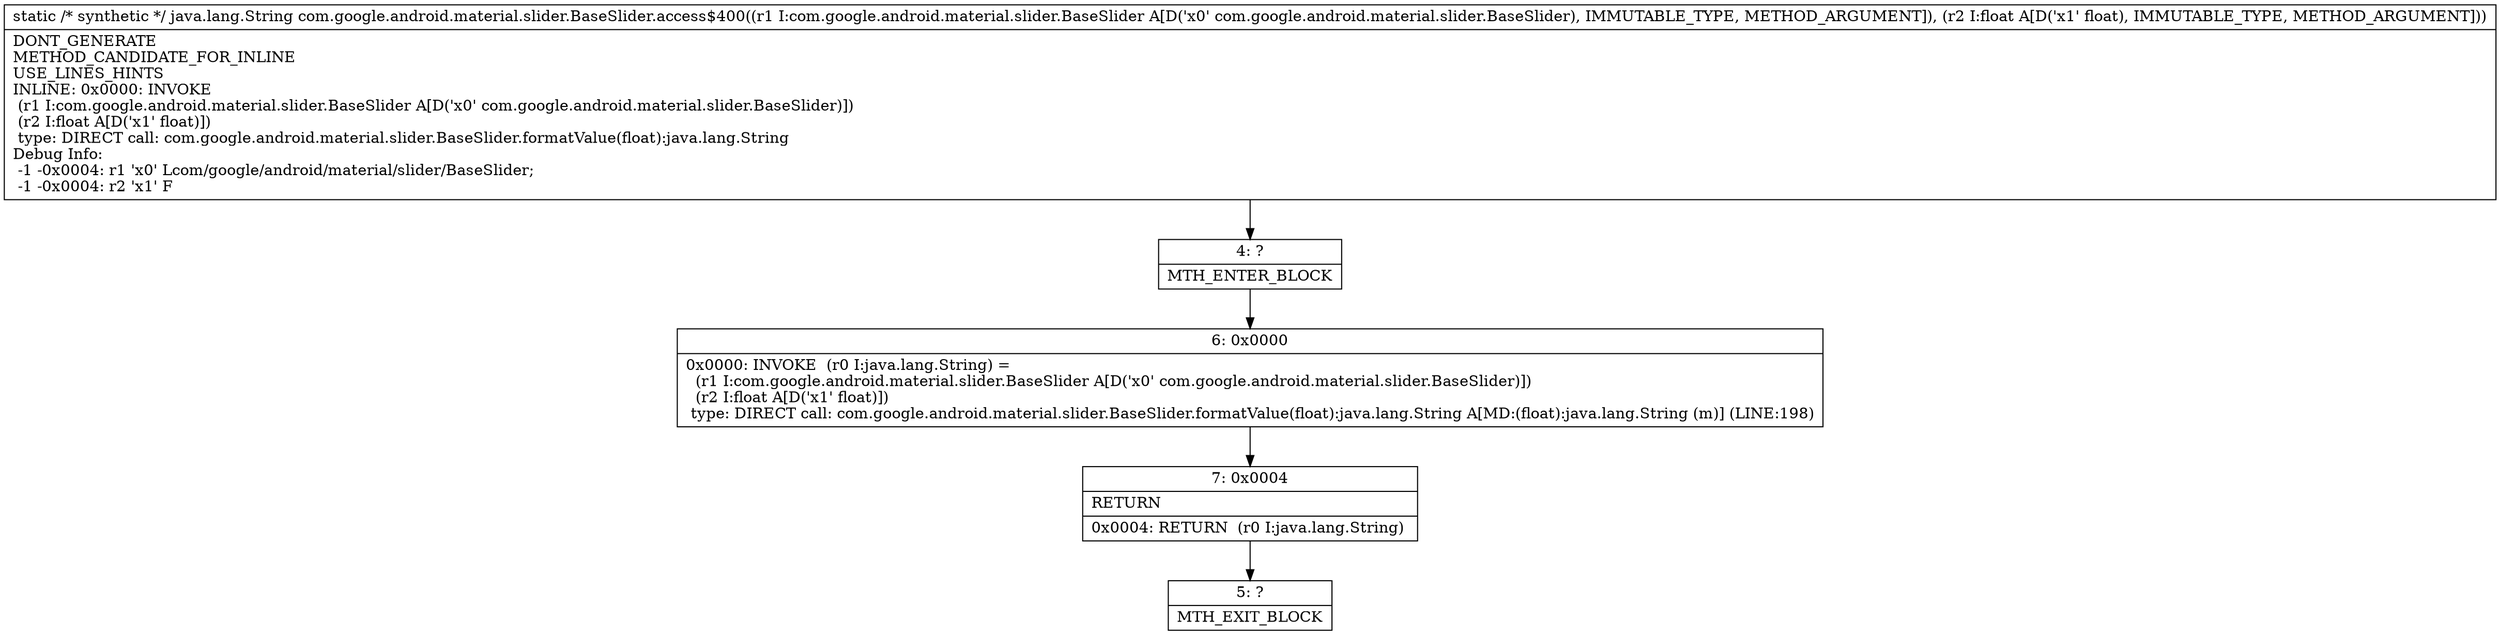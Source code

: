 digraph "CFG forcom.google.android.material.slider.BaseSlider.access$400(Lcom\/google\/android\/material\/slider\/BaseSlider;F)Ljava\/lang\/String;" {
Node_4 [shape=record,label="{4\:\ ?|MTH_ENTER_BLOCK\l}"];
Node_6 [shape=record,label="{6\:\ 0x0000|0x0000: INVOKE  (r0 I:java.lang.String) = \l  (r1 I:com.google.android.material.slider.BaseSlider A[D('x0' com.google.android.material.slider.BaseSlider)])\l  (r2 I:float A[D('x1' float)])\l type: DIRECT call: com.google.android.material.slider.BaseSlider.formatValue(float):java.lang.String A[MD:(float):java.lang.String (m)] (LINE:198)\l}"];
Node_7 [shape=record,label="{7\:\ 0x0004|RETURN\l|0x0004: RETURN  (r0 I:java.lang.String) \l}"];
Node_5 [shape=record,label="{5\:\ ?|MTH_EXIT_BLOCK\l}"];
MethodNode[shape=record,label="{static \/* synthetic *\/ java.lang.String com.google.android.material.slider.BaseSlider.access$400((r1 I:com.google.android.material.slider.BaseSlider A[D('x0' com.google.android.material.slider.BaseSlider), IMMUTABLE_TYPE, METHOD_ARGUMENT]), (r2 I:float A[D('x1' float), IMMUTABLE_TYPE, METHOD_ARGUMENT]))  | DONT_GENERATE\lMETHOD_CANDIDATE_FOR_INLINE\lUSE_LINES_HINTS\lINLINE: 0x0000: INVOKE  \l  (r1 I:com.google.android.material.slider.BaseSlider A[D('x0' com.google.android.material.slider.BaseSlider)])\l  (r2 I:float A[D('x1' float)])\l type: DIRECT call: com.google.android.material.slider.BaseSlider.formatValue(float):java.lang.String\lDebug Info:\l  \-1 \-0x0004: r1 'x0' Lcom\/google\/android\/material\/slider\/BaseSlider;\l  \-1 \-0x0004: r2 'x1' F\l}"];
MethodNode -> Node_4;Node_4 -> Node_6;
Node_6 -> Node_7;
Node_7 -> Node_5;
}


